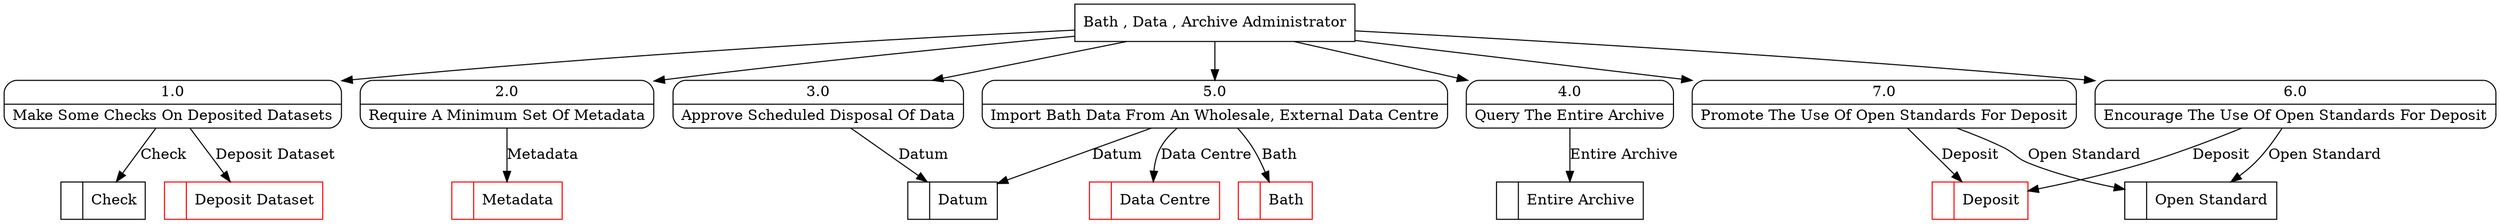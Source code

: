 digraph dfd2{ 
node[shape=record]
200 [label="<f0>  |<f1> Check " ];
201 [label="<f0>  |<f1> Deposit Dataset " color=red];
202 [label="<f0>  |<f1> Metadata " color=red];
203 [label="<f0>  |<f1> Datum " ];
204 [label="<f0>  |<f1> Entire Archive " ];
205 [label="<f0>  |<f1> Open Standard " ];
206 [label="<f0>  |<f1> Deposit " color=red];
207 [label="<f0>  |<f1> Data Centre " color=red];
208 [label="<f0>  |<f1> Bath " color=red];
209 [label="Bath , Data , Archive Administrator" shape=box];
210 [label="{<f0> 1.0|<f1> Make Some Checks On Deposited Datasets }" shape=Mrecord];
211 [label="{<f0> 2.0|<f1> Require A Minimum Set Of Metadata }" shape=Mrecord];
212 [label="{<f0> 3.0|<f1> Approve Scheduled Disposal Of Data }" shape=Mrecord];
213 [label="{<f0> 4.0|<f1> Query The Entire Archive }" shape=Mrecord];
214 [label="{<f0> 5.0|<f1> Import Bath Data From An Wholesale, External Data Centre }" shape=Mrecord];
215 [label="{<f0> 6.0|<f1> Encourage The Use Of Open Standards For Deposit }" shape=Mrecord];
216 [label="{<f0> 7.0|<f1> Promote The Use Of Open Standards For Deposit }" shape=Mrecord];
209 -> 210
209 -> 211
209 -> 212
209 -> 213
209 -> 214
209 -> 215
209 -> 216
210 -> 200 [label="Check"]
210 -> 201 [label="Deposit Dataset"]
211 -> 202 [label="Metadata"]
212 -> 203 [label="Datum"]
213 -> 204 [label="Entire Archive"]
214 -> 207 [label="Data Centre"]
214 -> 203 [label="Datum"]
215 -> 205 [label="Open Standard"]
215 -> 206 [label="Deposit"]
216 -> 205 [label="Open Standard"]
216 -> 206 [label="Deposit"]
214 -> 208 [label="Bath"]
}